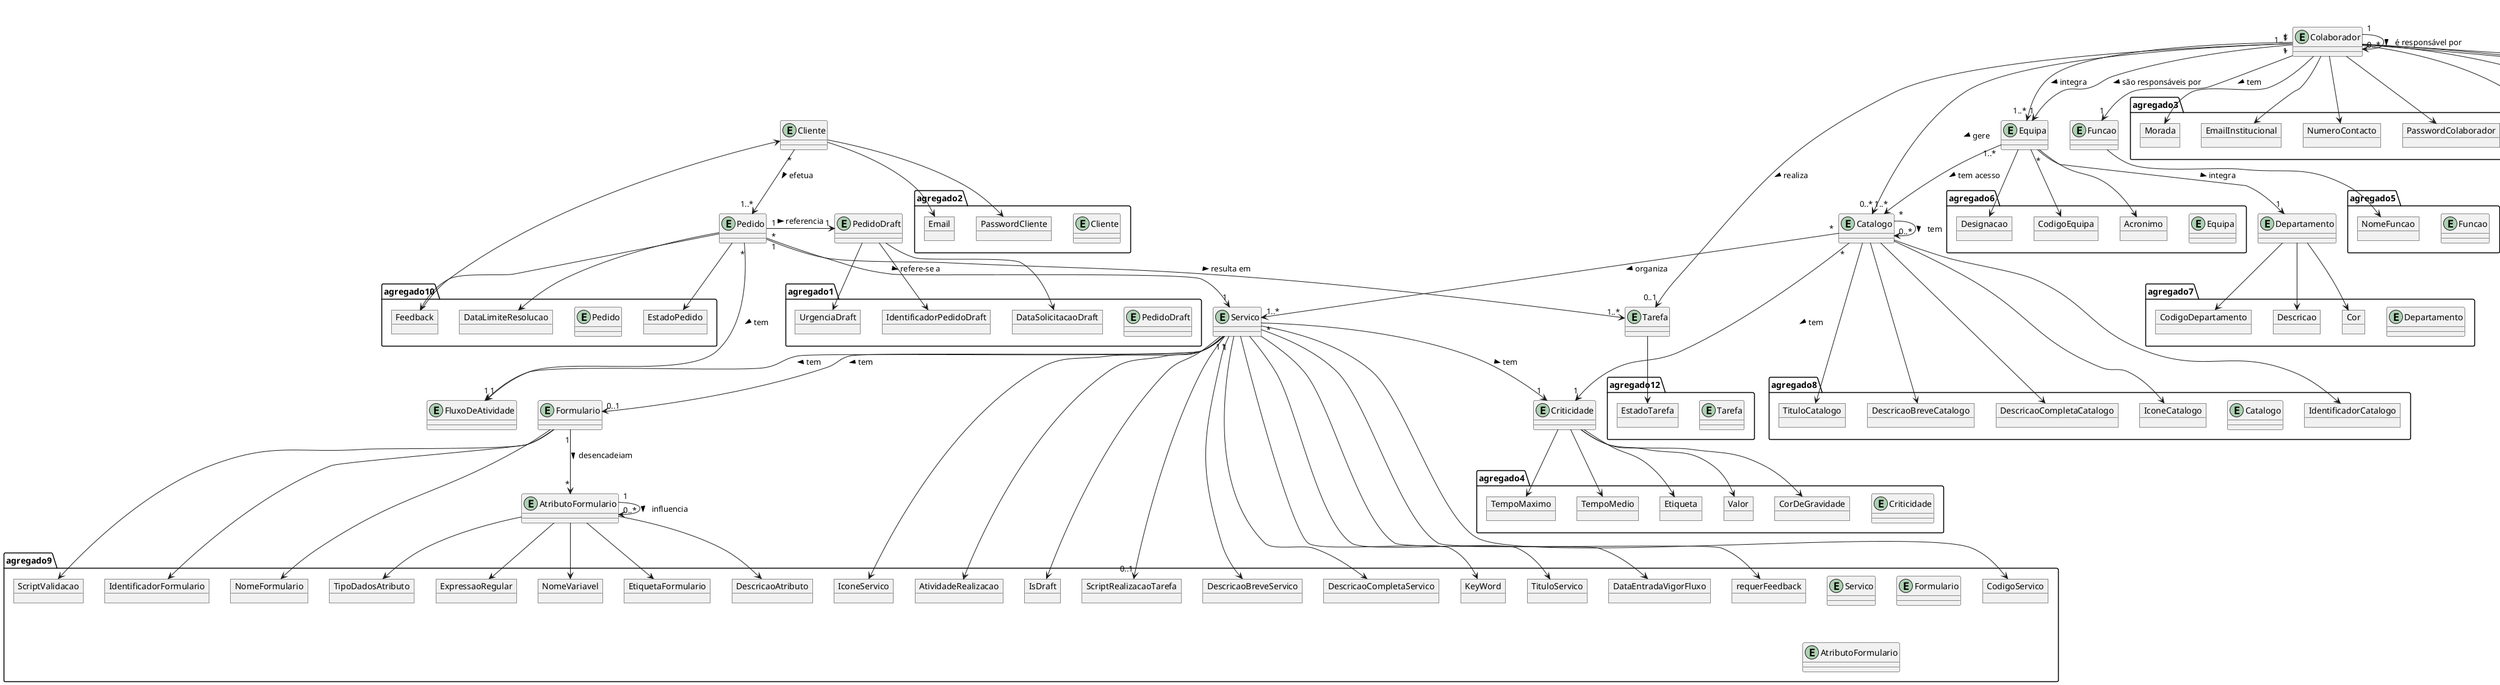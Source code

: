 @startuml


package agregado1 <<Folder>> {
entity PedidoDraft
Object IdentificadorPedidoDraft
Object DataSolicitacaoDraft
Object UrgenciaDraft
}


package agregado2 <<Folder>>{
entity Cliente
Object Email
Object PasswordCliente

}

package agregado3 <<Folder>>{
entity Colaborador
Object Username
Object NumMecanografico
Object NomeCurto
Object NomeCompleto
Object DataNascimento
Object Morada
Object EmailInstitucional
Object NumeroContacto
Object PasswordColaborador
}

package agregado4 <<Folder>>{
entity Criticidade
Object Etiqueta
Object Valor
Object CorDeGravidade
Object TempoMaximo
Object TempoMedio
}


package agregado5 <<Folder>>{
entity Funcao
Object NomeFuncao

}

package agregado6 <<Folder>>{
entity Equipa
Object CodigoEquipa
Object Acronimo
Object Designacao
}

package agregado7 <<Folder>>{
entity Departamento
Object CodigoDepartamento
Object Descricao
Object Cor
}

package agregado8 <<Folder>>{
entity Catalogo
Object IdentificadorCatalogo
Object TituloCatalogo
Object DescricaoBreveCatalogo
Object DescricaoCompletaCatalogo
Object IconeCatalogo
}

package agregado9 <<Folder>>{
entity Servico

Object IconeServico
Object AtividadeRealizacao
Object IsDraft
Object ScriptRealizacaoTarefa
Object DescricaoBreveServico
Object DescricaoCompletaServico
Object KeyWord
Object CodigoServico
Object TituloServico
Object DataEntradaVigorFluxo
Object requerFeedback

entity Formulario
entity AtributoFormulario
Object EtiquetaFormulario
Object DescricaoAtributo
Object TipoDadosAtributo
Object ExpressaoRegular
Object NomeVariavel
Object ScriptValidacao
Object IdentificadorFormulario
Object NomeFormulario
}

package agregado10 <<Folder>>{
entity Pedido
Object Feedback
Object DataLimiteResolucao
Object EstadoPedido
}

package agregado11 <<Folder>>{
entity FluxoDeAtividade

}

package agregado12 <<Folder>>{
entity Tarefa
Object EstadoTarefa
}


entity AtributoFormulario{

}

entity Colaborador {

  }




 entity Cliente {

  }

  entity Funcao {

  }

  entity Equipa {

  }

  entity Departamento {

  }
  entity Catalogo {

  }
  entity Servico{

  }
  entity Tarefa {

  }
   entity Criticidade  {

  }

  entity Pedido {

  }



 entity FluxoDeAtividade{

  }

entity Formulario{

}

entity PedidoDraft{

}



Formulario "1" --> "*" AtributoFormulario : desencadeiam >
Formulario --> NomeFormulario
Formulario --> IdentificadorFormulario
Formulario --> ScriptValidacao

AtributoFormulario --> EtiquetaFormulario
AtributoFormulario --> DescricaoAtributo
AtributoFormulario --> TipoDadosAtributo
AtributoFormulario --> ExpressaoRegular
AtributoFormulario --> NomeVariavel
AtributoFormulario "1 " -->"0..* " AtributoFormulario : influencia >




Cliente --> PasswordCliente
Cliente --> Email

Servico -->DataEntradaVigorFluxo




Pedido --> DataLimiteResolucao
Pedido --> EstadoPedido

PedidoDraft --> IdentificadorPedidoDraft
PedidoDraft --> DataSolicitacaoDraft
PedidoDraft --> UrgenciaDraft





Servico --> CodigoServico
Servico --> TituloServico
Servico --> KeyWord
Servico -> IconeServico
Servico --> DescricaoCompletaServico
Servico ---> DescricaoBreveServico
Servico --> IsDraft
Servico --> requerFeedback
Servico "1"  --> "0..1" ScriptRealizacaoTarefa


Funcao --> NomeFuncao


Catalogo --> IdentificadorCatalogo
Catalogo --> TituloCatalogo
Catalogo ---> DescricaoBreveCatalogo
Catalogo ---> DescricaoCompletaCatalogo
Catalogo -> IconeCatalogo

Colaborador --> Username
Colaborador --> NumMecanografico
Colaborador --> NomeCurto
Colaborador --> NomeCompleto
Colaborador --> DataNascimento
Colaborador --> Morada
Colaborador --> EmailInstitucional
Colaborador --> NumeroContacto
Colaborador --> PasswordColaborador




Equipa --> CodigoEquipa
Equipa --> Acronimo
Equipa --> Designacao


Departamento --> CodigoDepartamento
Departamento --> Descricao
Departamento --> Cor

Feedback -> Cliente

Criticidade --> Etiqueta
Criticidade --> Valor
Criticidade --> CorDeGravidade
Criticidade --> TempoMaximo
Criticidade --> TempoMedio

Tarefa --> EstadoTarefa

Servico --> AtividadeRealizacao




Equipa "*" --> "1" Departamento : integra >

Colaborador "*"-->"1..*" Equipa : integra >

Colaborador "1..*"--> "1" Equipa : são responsáveis por >

Colaborador "1"--> "0..*" Colaborador : é responsável por >

Colaborador "1" --> " 0..*" Catalogo : gere >

Equipa "1..*" --> "1..*" Catalogo : tem acesso >

Servico "1" --> "0..1" Formulario : tem >

Pedido "1" --> "1" Servico : refere-se a >

Pedido "*"-->"1..*" Tarefa : resulta em >

Servico "*"-->"1" Criticidade : tem >

Cliente "*"-->"1..*" Pedido : efetua >

Catalogo "*"-->"1..*" Servico : organiza >

Catalogo "*"-->"0..*" Catalogo : tem >

Colaborador "*"-->"1" Funcao : tem >

Catalogo "*" -->"1"  Criticidade : tem >

Pedido "1" -> "1" PedidoDraft: referencia >

Pedido "*" -> "1" FluxoDeAtividade : tem >

Pedido -> Feedback


Colaborador "1" --> "0..1" Tarefa : realiza >

Servico "1" -->"1"FluxoDeAtividade : tem >


@enduml

